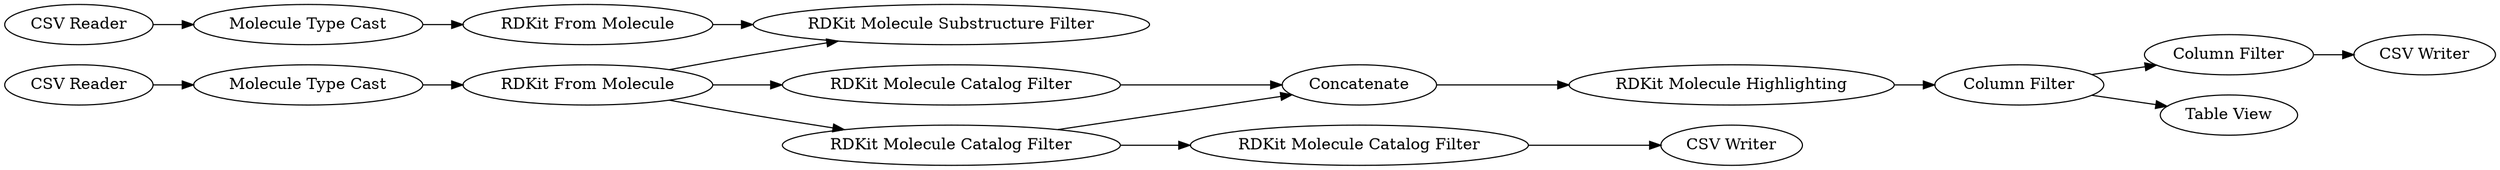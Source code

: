 digraph {
	7 -> 266
	11 -> 263
	12 -> 11
	272 -> 264
	274 -> 6
	266 -> 276
	277 -> 271
	4 -> 268
	272 -> 263
	268 -> 275
	271 -> 272
	7 -> 259
	272 -> 4
	273 -> 12
	264 -> 274
	4 -> 274
	6 -> 7
	274 [label=Concatenate]
	263 [label="RDKit Molecule Substructure Filter"]
	264 [label="RDKit Molecule Catalog Filter"]
	275 [label="CSV Writer"]
	7 [label="Column Filter"]
	277 [label="CSV Reader"]
	11 [label="RDKit From Molecule"]
	4 [label="RDKit Molecule Catalog Filter"]
	273 [label="CSV Reader"]
	6 [label="RDKit Molecule Highlighting"]
	276 [label="CSV Writer"]
	272 [label="RDKit From Molecule"]
	266 [label="Column Filter"]
	271 [label="Molecule Type Cast"]
	259 [label="Table View"]
	12 [label="Molecule Type Cast"]
	268 [label="RDKit Molecule Catalog Filter"]
	rankdir=LR
}

